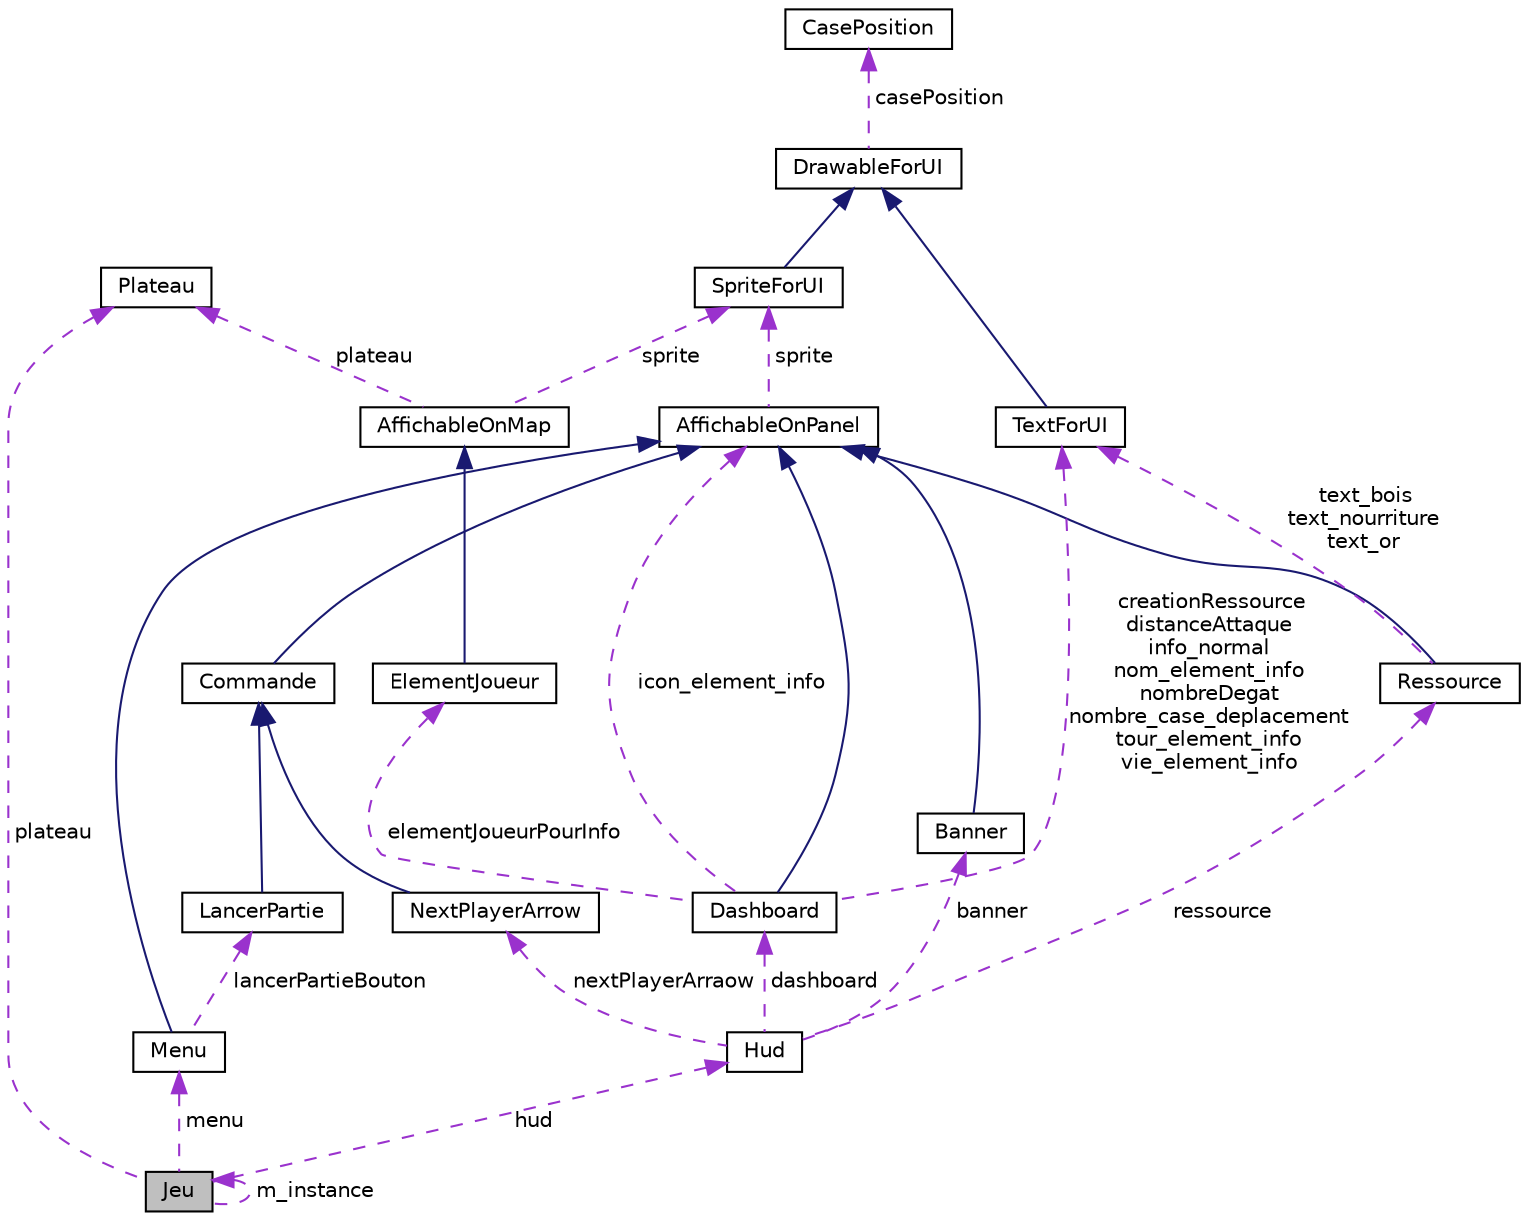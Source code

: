 digraph "Jeu"
{
 // LATEX_PDF_SIZE
  edge [fontname="Helvetica",fontsize="10",labelfontname="Helvetica",labelfontsize="10"];
  node [fontname="Helvetica",fontsize="10",shape=record];
  Node1 [label="Jeu",height=0.2,width=0.4,color="black", fillcolor="grey75", style="filled", fontcolor="black",tooltip="Permet de lancer une partie.  Permet d'acceder au joueur actif, au plateau et au hud."];
  Node2 -> Node1 [dir="back",color="darkorchid3",fontsize="10",style="dashed",label=" hud" ,fontname="Helvetica"];
  Node2 [label="Hud",height=0.2,width=0.4,color="black", fillcolor="white", style="filled",URL="$class_hud.html",tooltip="permet d'afficher les infos sur le joueur actif  /!\\ a creer apres que les joueurs soient crees"];
  Node3 -> Node2 [dir="back",color="darkorchid3",fontsize="10",style="dashed",label=" dashboard" ,fontname="Helvetica"];
  Node3 [label="Dashboard",height=0.2,width=0.4,color="black", fillcolor="white", style="filled",URL="$class_dashboard.html",tooltip="classe qui permet d'afficher les informations sur les élement des joueurs et les commandes qu'il peut..."];
  Node4 -> Node3 [dir="back",color="midnightblue",fontsize="10",style="solid",fontname="Helvetica"];
  Node4 [label="AffichableOnPanel",height=0.2,width=0.4,color="black", fillcolor="white", style="filled",URL="$class_affichable_on_panel.html",tooltip="Classe abstraite qui permet a une classe d'etre affichable de facon fixe sur le panel elle gere le de..."];
  Node5 -> Node4 [dir="back",color="darkorchid3",fontsize="10",style="dashed",label=" sprite" ,fontname="Helvetica"];
  Node5 [label="SpriteForUI",height=0.2,width=0.4,color="black", fillcolor="white", style="filled",URL="$class_sprite_for_u_i.html",tooltip="Classe qui permet de créer un sprite pour l'interface utilisateur  comme implemente DrawableForUI,..."];
  Node6 -> Node5 [dir="back",color="midnightblue",fontsize="10",style="solid",fontname="Helvetica"];
  Node6 [label="DrawableForUI",height=0.2,width=0.4,color="black", fillcolor="white", style="filled",URL="$class_drawable_for_u_i.html",tooltip="Classe abstraite pour cree des objets affichables sur la fenetre de jeu,  il peuvent suivre les mouve..."];
  Node7 -> Node6 [dir="back",color="darkorchid3",fontsize="10",style="dashed",label=" casePosition" ,fontname="Helvetica"];
  Node7 [label="CasePosition",height=0.2,width=0.4,color="black", fillcolor="white", style="filled",URL="$class_case_position.html",tooltip="position d'une case sur le plateau"];
  Node4 -> Node3 [dir="back",color="darkorchid3",fontsize="10",style="dashed",label=" icon_element_info" ,fontname="Helvetica"];
  Node8 -> Node3 [dir="back",color="darkorchid3",fontsize="10",style="dashed",label=" creationRessource\ndistanceAttaque\ninfo_normal\nnom_element_info\nnombreDegat\nnombre_case_deplacement\ntour_element_info\nvie_element_info" ,fontname="Helvetica"];
  Node8 [label="TextForUI",height=0.2,width=0.4,color="black", fillcolor="white", style="filled",URL="$class_text_for_u_i.html",tooltip="Classe qui permet de créer un texte pour l'interface utilisateur  comme implemente DrawableForUI,..."];
  Node6 -> Node8 [dir="back",color="midnightblue",fontsize="10",style="solid",fontname="Helvetica"];
  Node9 -> Node3 [dir="back",color="darkorchid3",fontsize="10",style="dashed",label=" elementJoueurPourInfo" ,fontname="Helvetica"];
  Node9 [label="ElementJoueur",height=0.2,width=0.4,color="black", fillcolor="white", style="filled",URL="$class_element_joueur.html",tooltip="classe abstraite correspondant a tous les elements pouvant appartenir a un joueur S'ajoute a sa creat..."];
  Node10 -> Node9 [dir="back",color="midnightblue",fontsize="10",style="solid",fontname="Helvetica"];
  Node10 [label="AffichableOnMap",height=0.2,width=0.4,color="black", fillcolor="white", style="filled",URL="$class_affichable_on_map.html",tooltip="Classe abstraite qui permet a une classe d'etre affichable sur la map elle gere le deplacement sur la..."];
  Node5 -> Node10 [dir="back",color="darkorchid3",fontsize="10",style="dashed",label=" sprite" ,fontname="Helvetica"];
  Node11 -> Node10 [dir="back",color="darkorchid3",fontsize="10",style="dashed",label=" plateau" ,fontname="Helvetica"];
  Node11 [label="Plateau",height=0.2,width=0.4,color="black", fillcolor="white", style="filled",URL="$class_plateau.html",tooltip="permet d'avoir des INFOS sur les elements presents sur le plateau /!\\ Deplacement sur plateau gere pa..."];
  Node12 -> Node2 [dir="back",color="darkorchid3",fontsize="10",style="dashed",label=" banner" ,fontname="Helvetica"];
  Node12 [label="Banner",height=0.2,width=0.4,color="black", fillcolor="white", style="filled",URL="$class_banner.html",tooltip="prend la couleur du joueur actif quand Banner::update() est appele"];
  Node4 -> Node12 [dir="back",color="midnightblue",fontsize="10",style="solid",fontname="Helvetica"];
  Node13 -> Node2 [dir="back",color="darkorchid3",fontsize="10",style="dashed",label=" nextPlayerArraow" ,fontname="Helvetica"];
  Node13 [label="NextPlayerArrow",height=0.2,width=0.4,color="black", fillcolor="white", style="filled",URL="$class_next_player_arrow.html",tooltip="permet de passer au joueur suivant"];
  Node14 -> Node13 [dir="back",color="midnightblue",fontsize="10",style="solid",fontname="Helvetica"];
  Node14 [label="Commande",height=0.2,width=0.4,color="black", fillcolor="white", style="filled",URL="$class_commande.html",tooltip="classe abstraite permettant de creer des commandes"];
  Node4 -> Node14 [dir="back",color="midnightblue",fontsize="10",style="solid",fontname="Helvetica"];
  Node15 -> Node2 [dir="back",color="darkorchid3",fontsize="10",style="dashed",label=" ressource" ,fontname="Helvetica"];
  Node15 [label="Ressource",height=0.2,width=0.4,color="black", fillcolor="white", style="filled",URL="$class_ressource.html",tooltip="permet d'afficher les ressources du joueur actif"];
  Node4 -> Node15 [dir="back",color="midnightblue",fontsize="10",style="solid",fontname="Helvetica"];
  Node8 -> Node15 [dir="back",color="darkorchid3",fontsize="10",style="dashed",label=" text_bois\ntext_nourriture\ntext_or" ,fontname="Helvetica"];
  Node1 -> Node1 [dir="back",color="darkorchid3",fontsize="10",style="dashed",label=" m_instance" ,fontname="Helvetica"];
  Node11 -> Node1 [dir="back",color="darkorchid3",fontsize="10",style="dashed",label=" plateau" ,fontname="Helvetica"];
  Node16 -> Node1 [dir="back",color="darkorchid3",fontsize="10",style="dashed",label=" menu" ,fontname="Helvetica"];
  Node16 [label="Menu",height=0.2,width=0.4,color="black", fillcolor="white", style="filled",URL="$class_menu.html",tooltip="ecran d'accueil du jeu  on peut lancer la partie depuis cet ecran"];
  Node4 -> Node16 [dir="back",color="midnightblue",fontsize="10",style="solid",fontname="Helvetica"];
  Node17 -> Node16 [dir="back",color="darkorchid3",fontsize="10",style="dashed",label=" lancerPartieBouton" ,fontname="Helvetica"];
  Node17 [label="LancerPartie",height=0.2,width=0.4,color="black", fillcolor="white", style="filled",URL="$class_lancer_partie.html",tooltip="permet de lancer la partie"];
  Node14 -> Node17 [dir="back",color="midnightblue",fontsize="10",style="solid",fontname="Helvetica"];
}
